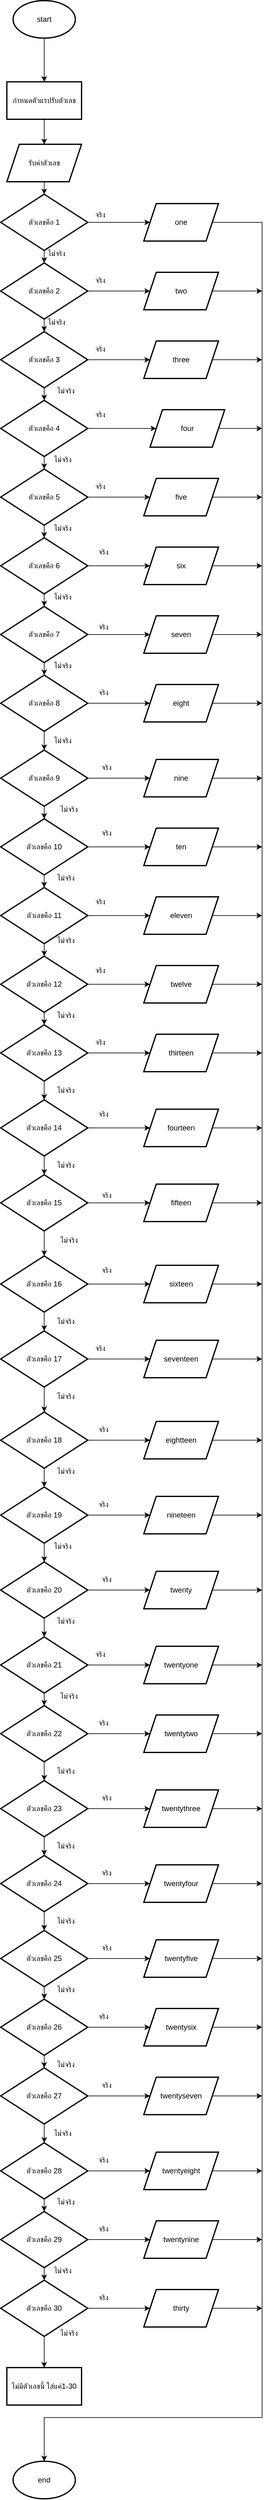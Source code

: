 <mxfile version="25.0.1">
  <diagram name="Page-1" id="6FJCEFaUPv_HJudLt_ZX">
    <mxGraphModel dx="2757" dy="1457" grid="1" gridSize="10" guides="1" tooltips="1" connect="1" arrows="1" fold="1" page="1" pageScale="1" pageWidth="850" pageHeight="1100" math="0" shadow="0">
      <root>
        <mxCell id="0" />
        <mxCell id="1" parent="0" />
        <mxCell id="wgQQpw7kJIi37h5-s8De-3" value="" style="edgeStyle=orthogonalEdgeStyle;rounded=0;orthogonalLoop=1;jettySize=auto;html=1;" edge="1" parent="1" source="wgQQpw7kJIi37h5-s8De-1" target="wgQQpw7kJIi37h5-s8De-2">
          <mxGeometry relative="1" as="geometry" />
        </mxCell>
        <mxCell id="wgQQpw7kJIi37h5-s8De-1" value="start" style="strokeWidth=2;html=1;shape=mxgraph.flowchart.start_1;whiteSpace=wrap;" vertex="1" parent="1">
          <mxGeometry x="370" y="60" width="100" height="60" as="geometry" />
        </mxCell>
        <mxCell id="wgQQpw7kJIi37h5-s8De-5" value="" style="edgeStyle=orthogonalEdgeStyle;rounded=0;orthogonalLoop=1;jettySize=auto;html=1;" edge="1" parent="1" source="wgQQpw7kJIi37h5-s8De-2" target="wgQQpw7kJIi37h5-s8De-4">
          <mxGeometry relative="1" as="geometry" />
        </mxCell>
        <mxCell id="wgQQpw7kJIi37h5-s8De-2" value="กำหนดตัวแรปรับตัวเลข" style="whiteSpace=wrap;html=1;strokeWidth=2;" vertex="1" parent="1">
          <mxGeometry x="360" y="190" width="120" height="60" as="geometry" />
        </mxCell>
        <mxCell id="wgQQpw7kJIi37h5-s8De-7" value="" style="edgeStyle=orthogonalEdgeStyle;rounded=0;orthogonalLoop=1;jettySize=auto;html=1;" edge="1" parent="1" source="wgQQpw7kJIi37h5-s8De-4" target="wgQQpw7kJIi37h5-s8De-6">
          <mxGeometry relative="1" as="geometry" />
        </mxCell>
        <mxCell id="wgQQpw7kJIi37h5-s8De-4" value="รับค่าตัวเลข" style="shape=parallelogram;perimeter=parallelogramPerimeter;whiteSpace=wrap;html=1;fixedSize=1;strokeWidth=2;" vertex="1" parent="1">
          <mxGeometry x="360" y="290" width="120" height="60" as="geometry" />
        </mxCell>
        <mxCell id="wgQQpw7kJIi37h5-s8De-9" value="" style="edgeStyle=orthogonalEdgeStyle;rounded=0;orthogonalLoop=1;jettySize=auto;html=1;" edge="1" parent="1" source="wgQQpw7kJIi37h5-s8De-6" target="wgQQpw7kJIi37h5-s8De-8">
          <mxGeometry relative="1" as="geometry" />
        </mxCell>
        <mxCell id="wgQQpw7kJIi37h5-s8De-115" value="" style="edgeStyle=orthogonalEdgeStyle;rounded=0;orthogonalLoop=1;jettySize=auto;html=1;" edge="1" parent="1" source="wgQQpw7kJIi37h5-s8De-6" target="wgQQpw7kJIi37h5-s8De-114">
          <mxGeometry relative="1" as="geometry" />
        </mxCell>
        <mxCell id="wgQQpw7kJIi37h5-s8De-6" value="ตัวเลขคือ 1" style="rhombus;whiteSpace=wrap;html=1;strokeWidth=2;" vertex="1" parent="1">
          <mxGeometry x="350" y="370" width="140" height="90" as="geometry" />
        </mxCell>
        <mxCell id="wgQQpw7kJIi37h5-s8De-11" value="" style="edgeStyle=orthogonalEdgeStyle;rounded=0;orthogonalLoop=1;jettySize=auto;html=1;" edge="1" parent="1" source="wgQQpw7kJIi37h5-s8De-8" target="wgQQpw7kJIi37h5-s8De-10">
          <mxGeometry relative="1" as="geometry" />
        </mxCell>
        <mxCell id="wgQQpw7kJIi37h5-s8De-118" value="" style="edgeStyle=orthogonalEdgeStyle;rounded=0;orthogonalLoop=1;jettySize=auto;html=1;" edge="1" parent="1" source="wgQQpw7kJIi37h5-s8De-8" target="wgQQpw7kJIi37h5-s8De-117">
          <mxGeometry relative="1" as="geometry" />
        </mxCell>
        <mxCell id="wgQQpw7kJIi37h5-s8De-8" value="ตัวเลขคือ 2" style="rhombus;whiteSpace=wrap;html=1;strokeWidth=2;" vertex="1" parent="1">
          <mxGeometry x="350" y="480" width="140" height="90" as="geometry" />
        </mxCell>
        <mxCell id="wgQQpw7kJIi37h5-s8De-13" value="" style="edgeStyle=orthogonalEdgeStyle;rounded=0;orthogonalLoop=1;jettySize=auto;html=1;" edge="1" parent="1" source="wgQQpw7kJIi37h5-s8De-10" target="wgQQpw7kJIi37h5-s8De-12">
          <mxGeometry relative="1" as="geometry" />
        </mxCell>
        <mxCell id="wgQQpw7kJIi37h5-s8De-120" value="" style="edgeStyle=orthogonalEdgeStyle;rounded=0;orthogonalLoop=1;jettySize=auto;html=1;" edge="1" parent="1" source="wgQQpw7kJIi37h5-s8De-10" target="wgQQpw7kJIi37h5-s8De-119">
          <mxGeometry relative="1" as="geometry" />
        </mxCell>
        <mxCell id="wgQQpw7kJIi37h5-s8De-10" value="ตัวเลขคือ 3" style="rhombus;whiteSpace=wrap;html=1;strokeWidth=2;" vertex="1" parent="1">
          <mxGeometry x="350" y="590" width="140" height="90" as="geometry" />
        </mxCell>
        <mxCell id="wgQQpw7kJIi37h5-s8De-15" value="" style="edgeStyle=orthogonalEdgeStyle;rounded=0;orthogonalLoop=1;jettySize=auto;html=1;" edge="1" parent="1" source="wgQQpw7kJIi37h5-s8De-12" target="wgQQpw7kJIi37h5-s8De-14">
          <mxGeometry relative="1" as="geometry" />
        </mxCell>
        <mxCell id="wgQQpw7kJIi37h5-s8De-122" value="" style="edgeStyle=orthogonalEdgeStyle;rounded=0;orthogonalLoop=1;jettySize=auto;html=1;" edge="1" parent="1" source="wgQQpw7kJIi37h5-s8De-12" target="wgQQpw7kJIi37h5-s8De-121">
          <mxGeometry relative="1" as="geometry" />
        </mxCell>
        <mxCell id="wgQQpw7kJIi37h5-s8De-12" value="ตัวเลขคือ 4" style="rhombus;whiteSpace=wrap;html=1;strokeWidth=2;" vertex="1" parent="1">
          <mxGeometry x="350" y="700" width="140" height="90" as="geometry" />
        </mxCell>
        <mxCell id="wgQQpw7kJIi37h5-s8De-17" value="" style="edgeStyle=orthogonalEdgeStyle;rounded=0;orthogonalLoop=1;jettySize=auto;html=1;" edge="1" parent="1" source="wgQQpw7kJIi37h5-s8De-14" target="wgQQpw7kJIi37h5-s8De-16">
          <mxGeometry relative="1" as="geometry" />
        </mxCell>
        <mxCell id="wgQQpw7kJIi37h5-s8De-124" value="" style="edgeStyle=orthogonalEdgeStyle;rounded=0;orthogonalLoop=1;jettySize=auto;html=1;" edge="1" parent="1" source="wgQQpw7kJIi37h5-s8De-14" target="wgQQpw7kJIi37h5-s8De-123">
          <mxGeometry relative="1" as="geometry" />
        </mxCell>
        <mxCell id="wgQQpw7kJIi37h5-s8De-14" value="ตัวเลขคือ 5" style="rhombus;whiteSpace=wrap;html=1;strokeWidth=2;" vertex="1" parent="1">
          <mxGeometry x="350" y="810" width="140" height="90" as="geometry" />
        </mxCell>
        <mxCell id="wgQQpw7kJIi37h5-s8De-19" value="" style="edgeStyle=orthogonalEdgeStyle;rounded=0;orthogonalLoop=1;jettySize=auto;html=1;" edge="1" parent="1" source="wgQQpw7kJIi37h5-s8De-16" target="wgQQpw7kJIi37h5-s8De-18">
          <mxGeometry relative="1" as="geometry" />
        </mxCell>
        <mxCell id="wgQQpw7kJIi37h5-s8De-126" value="" style="edgeStyle=orthogonalEdgeStyle;rounded=0;orthogonalLoop=1;jettySize=auto;html=1;" edge="1" parent="1" source="wgQQpw7kJIi37h5-s8De-16" target="wgQQpw7kJIi37h5-s8De-125">
          <mxGeometry relative="1" as="geometry" />
        </mxCell>
        <mxCell id="wgQQpw7kJIi37h5-s8De-16" value="ตัวเลขคือ 6" style="rhombus;whiteSpace=wrap;html=1;strokeWidth=2;" vertex="1" parent="1">
          <mxGeometry x="350" y="920" width="140" height="90" as="geometry" />
        </mxCell>
        <mxCell id="wgQQpw7kJIi37h5-s8De-21" value="" style="edgeStyle=orthogonalEdgeStyle;rounded=0;orthogonalLoop=1;jettySize=auto;html=1;" edge="1" parent="1" source="wgQQpw7kJIi37h5-s8De-18" target="wgQQpw7kJIi37h5-s8De-20">
          <mxGeometry relative="1" as="geometry" />
        </mxCell>
        <mxCell id="wgQQpw7kJIi37h5-s8De-128" value="" style="edgeStyle=orthogonalEdgeStyle;rounded=0;orthogonalLoop=1;jettySize=auto;html=1;" edge="1" parent="1" source="wgQQpw7kJIi37h5-s8De-18" target="wgQQpw7kJIi37h5-s8De-127">
          <mxGeometry relative="1" as="geometry" />
        </mxCell>
        <mxCell id="wgQQpw7kJIi37h5-s8De-18" value="ตัวเลขคือ 7" style="rhombus;whiteSpace=wrap;html=1;strokeWidth=2;" vertex="1" parent="1">
          <mxGeometry x="350" y="1030" width="140" height="90" as="geometry" />
        </mxCell>
        <mxCell id="wgQQpw7kJIi37h5-s8De-23" value="" style="edgeStyle=orthogonalEdgeStyle;rounded=0;orthogonalLoop=1;jettySize=auto;html=1;" edge="1" parent="1" source="wgQQpw7kJIi37h5-s8De-20" target="wgQQpw7kJIi37h5-s8De-22">
          <mxGeometry relative="1" as="geometry" />
        </mxCell>
        <mxCell id="wgQQpw7kJIi37h5-s8De-130" value="" style="edgeStyle=orthogonalEdgeStyle;rounded=0;orthogonalLoop=1;jettySize=auto;html=1;" edge="1" parent="1" source="wgQQpw7kJIi37h5-s8De-20" target="wgQQpw7kJIi37h5-s8De-129">
          <mxGeometry relative="1" as="geometry" />
        </mxCell>
        <mxCell id="wgQQpw7kJIi37h5-s8De-20" value="ตัวเลขคือ 8" style="rhombus;whiteSpace=wrap;html=1;strokeWidth=2;" vertex="1" parent="1">
          <mxGeometry x="350" y="1140" width="140" height="90" as="geometry" />
        </mxCell>
        <mxCell id="wgQQpw7kJIi37h5-s8De-25" value="" style="edgeStyle=orthogonalEdgeStyle;rounded=0;orthogonalLoop=1;jettySize=auto;html=1;" edge="1" parent="1" source="wgQQpw7kJIi37h5-s8De-22" target="wgQQpw7kJIi37h5-s8De-24">
          <mxGeometry relative="1" as="geometry" />
        </mxCell>
        <mxCell id="wgQQpw7kJIi37h5-s8De-132" value="" style="edgeStyle=orthogonalEdgeStyle;rounded=0;orthogonalLoop=1;jettySize=auto;html=1;" edge="1" parent="1" source="wgQQpw7kJIi37h5-s8De-22" target="wgQQpw7kJIi37h5-s8De-131">
          <mxGeometry relative="1" as="geometry" />
        </mxCell>
        <mxCell id="wgQQpw7kJIi37h5-s8De-22" value="ตัวเลขคือ 9" style="rhombus;whiteSpace=wrap;html=1;strokeWidth=2;" vertex="1" parent="1">
          <mxGeometry x="350" y="1260" width="140" height="90" as="geometry" />
        </mxCell>
        <mxCell id="wgQQpw7kJIi37h5-s8De-134" value="" style="edgeStyle=orthogonalEdgeStyle;rounded=0;orthogonalLoop=1;jettySize=auto;html=1;" edge="1" parent="1" source="wgQQpw7kJIi37h5-s8De-24" target="wgQQpw7kJIi37h5-s8De-133">
          <mxGeometry relative="1" as="geometry" />
        </mxCell>
        <mxCell id="wgQQpw7kJIi37h5-s8De-143" style="edgeStyle=orthogonalEdgeStyle;rounded=0;orthogonalLoop=1;jettySize=auto;html=1;entryX=0.5;entryY=0;entryDx=0;entryDy=0;" edge="1" parent="1" source="wgQQpw7kJIi37h5-s8De-24" target="wgQQpw7kJIi37h5-s8De-28">
          <mxGeometry relative="1" as="geometry" />
        </mxCell>
        <mxCell id="wgQQpw7kJIi37h5-s8De-24" value="ตัวเลขคือ 10" style="rhombus;whiteSpace=wrap;html=1;strokeWidth=2;" vertex="1" parent="1">
          <mxGeometry x="350" y="1370" width="140" height="90" as="geometry" />
        </mxCell>
        <mxCell id="wgQQpw7kJIi37h5-s8De-31" value="" style="edgeStyle=orthogonalEdgeStyle;rounded=0;orthogonalLoop=1;jettySize=auto;html=1;" edge="1" parent="1" source="wgQQpw7kJIi37h5-s8De-28" target="wgQQpw7kJIi37h5-s8De-30">
          <mxGeometry relative="1" as="geometry" />
        </mxCell>
        <mxCell id="wgQQpw7kJIi37h5-s8De-145" value="" style="edgeStyle=orthogonalEdgeStyle;rounded=0;orthogonalLoop=1;jettySize=auto;html=1;" edge="1" parent="1" source="wgQQpw7kJIi37h5-s8De-28" target="wgQQpw7kJIi37h5-s8De-144">
          <mxGeometry relative="1" as="geometry" />
        </mxCell>
        <mxCell id="wgQQpw7kJIi37h5-s8De-28" value="ตัวเลขคือ 11" style="rhombus;whiteSpace=wrap;html=1;strokeWidth=2;" vertex="1" parent="1">
          <mxGeometry x="350" y="1480" width="140" height="90" as="geometry" />
        </mxCell>
        <mxCell id="wgQQpw7kJIi37h5-s8De-33" value="" style="edgeStyle=orthogonalEdgeStyle;rounded=0;orthogonalLoop=1;jettySize=auto;html=1;" edge="1" parent="1" source="wgQQpw7kJIi37h5-s8De-30" target="wgQQpw7kJIi37h5-s8De-32">
          <mxGeometry relative="1" as="geometry" />
        </mxCell>
        <mxCell id="wgQQpw7kJIi37h5-s8De-147" value="" style="edgeStyle=orthogonalEdgeStyle;rounded=0;orthogonalLoop=1;jettySize=auto;html=1;" edge="1" parent="1" source="wgQQpw7kJIi37h5-s8De-30" target="wgQQpw7kJIi37h5-s8De-146">
          <mxGeometry relative="1" as="geometry" />
        </mxCell>
        <mxCell id="wgQQpw7kJIi37h5-s8De-30" value="ตัวเลขคือ 12" style="rhombus;whiteSpace=wrap;html=1;strokeWidth=2;" vertex="1" parent="1">
          <mxGeometry x="350" y="1590" width="140" height="90" as="geometry" />
        </mxCell>
        <mxCell id="wgQQpw7kJIi37h5-s8De-35" value="" style="edgeStyle=orthogonalEdgeStyle;rounded=0;orthogonalLoop=1;jettySize=auto;html=1;" edge="1" parent="1" source="wgQQpw7kJIi37h5-s8De-32" target="wgQQpw7kJIi37h5-s8De-34">
          <mxGeometry relative="1" as="geometry" />
        </mxCell>
        <mxCell id="wgQQpw7kJIi37h5-s8De-149" value="" style="edgeStyle=orthogonalEdgeStyle;rounded=0;orthogonalLoop=1;jettySize=auto;html=1;" edge="1" parent="1" source="wgQQpw7kJIi37h5-s8De-32" target="wgQQpw7kJIi37h5-s8De-148">
          <mxGeometry relative="1" as="geometry" />
        </mxCell>
        <mxCell id="wgQQpw7kJIi37h5-s8De-32" value="ตัวเลขคือ 13" style="rhombus;whiteSpace=wrap;html=1;strokeWidth=2;" vertex="1" parent="1">
          <mxGeometry x="350" y="1700" width="140" height="90" as="geometry" />
        </mxCell>
        <mxCell id="wgQQpw7kJIi37h5-s8De-37" value="" style="edgeStyle=orthogonalEdgeStyle;rounded=0;orthogonalLoop=1;jettySize=auto;html=1;" edge="1" parent="1" source="wgQQpw7kJIi37h5-s8De-34" target="wgQQpw7kJIi37h5-s8De-36">
          <mxGeometry relative="1" as="geometry" />
        </mxCell>
        <mxCell id="wgQQpw7kJIi37h5-s8De-151" value="" style="edgeStyle=orthogonalEdgeStyle;rounded=0;orthogonalLoop=1;jettySize=auto;html=1;" edge="1" parent="1" source="wgQQpw7kJIi37h5-s8De-34" target="wgQQpw7kJIi37h5-s8De-150">
          <mxGeometry relative="1" as="geometry" />
        </mxCell>
        <mxCell id="wgQQpw7kJIi37h5-s8De-34" value="ตัวเลขคือ 14" style="rhombus;whiteSpace=wrap;html=1;strokeWidth=2;" vertex="1" parent="1">
          <mxGeometry x="350" y="1820" width="140" height="90" as="geometry" />
        </mxCell>
        <mxCell id="wgQQpw7kJIi37h5-s8De-39" value="" style="edgeStyle=orthogonalEdgeStyle;rounded=0;orthogonalLoop=1;jettySize=auto;html=1;" edge="1" parent="1" source="wgQQpw7kJIi37h5-s8De-36" target="wgQQpw7kJIi37h5-s8De-38">
          <mxGeometry relative="1" as="geometry" />
        </mxCell>
        <mxCell id="wgQQpw7kJIi37h5-s8De-153" value="" style="edgeStyle=orthogonalEdgeStyle;rounded=0;orthogonalLoop=1;jettySize=auto;html=1;" edge="1" parent="1" source="wgQQpw7kJIi37h5-s8De-36" target="wgQQpw7kJIi37h5-s8De-152">
          <mxGeometry relative="1" as="geometry" />
        </mxCell>
        <mxCell id="wgQQpw7kJIi37h5-s8De-36" value="ตัวเลขคือ 15" style="rhombus;whiteSpace=wrap;html=1;strokeWidth=2;" vertex="1" parent="1">
          <mxGeometry x="350" y="1940" width="140" height="90" as="geometry" />
        </mxCell>
        <mxCell id="wgQQpw7kJIi37h5-s8De-41" value="" style="edgeStyle=orthogonalEdgeStyle;rounded=0;orthogonalLoop=1;jettySize=auto;html=1;" edge="1" parent="1" source="wgQQpw7kJIi37h5-s8De-38" target="wgQQpw7kJIi37h5-s8De-40">
          <mxGeometry relative="1" as="geometry" />
        </mxCell>
        <mxCell id="wgQQpw7kJIi37h5-s8De-155" value="" style="edgeStyle=orthogonalEdgeStyle;rounded=0;orthogonalLoop=1;jettySize=auto;html=1;" edge="1" parent="1" source="wgQQpw7kJIi37h5-s8De-38" target="wgQQpw7kJIi37h5-s8De-154">
          <mxGeometry relative="1" as="geometry" />
        </mxCell>
        <mxCell id="wgQQpw7kJIi37h5-s8De-38" value="ตัวเลขคือ 16" style="rhombus;whiteSpace=wrap;html=1;strokeWidth=2;" vertex="1" parent="1">
          <mxGeometry x="350" y="2070" width="140" height="90" as="geometry" />
        </mxCell>
        <mxCell id="wgQQpw7kJIi37h5-s8De-43" value="" style="edgeStyle=orthogonalEdgeStyle;rounded=0;orthogonalLoop=1;jettySize=auto;html=1;" edge="1" parent="1" source="wgQQpw7kJIi37h5-s8De-40" target="wgQQpw7kJIi37h5-s8De-42">
          <mxGeometry relative="1" as="geometry" />
        </mxCell>
        <mxCell id="wgQQpw7kJIi37h5-s8De-157" value="" style="edgeStyle=orthogonalEdgeStyle;rounded=0;orthogonalLoop=1;jettySize=auto;html=1;" edge="1" parent="1" source="wgQQpw7kJIi37h5-s8De-40" target="wgQQpw7kJIi37h5-s8De-156">
          <mxGeometry relative="1" as="geometry" />
        </mxCell>
        <mxCell id="wgQQpw7kJIi37h5-s8De-40" value="ตัวเลขคือ 17" style="rhombus;whiteSpace=wrap;html=1;strokeWidth=2;" vertex="1" parent="1">
          <mxGeometry x="350" y="2190" width="140" height="90" as="geometry" />
        </mxCell>
        <mxCell id="wgQQpw7kJIi37h5-s8De-45" value="" style="edgeStyle=orthogonalEdgeStyle;rounded=0;orthogonalLoop=1;jettySize=auto;html=1;" edge="1" parent="1" source="wgQQpw7kJIi37h5-s8De-42" target="wgQQpw7kJIi37h5-s8De-44">
          <mxGeometry relative="1" as="geometry" />
        </mxCell>
        <mxCell id="wgQQpw7kJIi37h5-s8De-159" value="" style="edgeStyle=orthogonalEdgeStyle;rounded=0;orthogonalLoop=1;jettySize=auto;html=1;" edge="1" parent="1" source="wgQQpw7kJIi37h5-s8De-42" target="wgQQpw7kJIi37h5-s8De-158">
          <mxGeometry relative="1" as="geometry" />
        </mxCell>
        <mxCell id="wgQQpw7kJIi37h5-s8De-42" value="ตัวเลขคือ 18" style="rhombus;whiteSpace=wrap;html=1;strokeWidth=2;" vertex="1" parent="1">
          <mxGeometry x="350" y="2320" width="140" height="90" as="geometry" />
        </mxCell>
        <mxCell id="wgQQpw7kJIi37h5-s8De-47" value="" style="edgeStyle=orthogonalEdgeStyle;rounded=0;orthogonalLoop=1;jettySize=auto;html=1;" edge="1" parent="1" source="wgQQpw7kJIi37h5-s8De-44" target="wgQQpw7kJIi37h5-s8De-46">
          <mxGeometry relative="1" as="geometry" />
        </mxCell>
        <mxCell id="wgQQpw7kJIi37h5-s8De-161" value="" style="edgeStyle=orthogonalEdgeStyle;rounded=0;orthogonalLoop=1;jettySize=auto;html=1;" edge="1" parent="1" source="wgQQpw7kJIi37h5-s8De-44" target="wgQQpw7kJIi37h5-s8De-160">
          <mxGeometry relative="1" as="geometry" />
        </mxCell>
        <mxCell id="wgQQpw7kJIi37h5-s8De-44" value="ตัวเลขคือ 19" style="rhombus;whiteSpace=wrap;html=1;strokeWidth=2;" vertex="1" parent="1">
          <mxGeometry x="350" y="2440" width="140" height="90" as="geometry" />
        </mxCell>
        <mxCell id="wgQQpw7kJIi37h5-s8De-49" value="" style="edgeStyle=orthogonalEdgeStyle;rounded=0;orthogonalLoop=1;jettySize=auto;html=1;" edge="1" parent="1" source="wgQQpw7kJIi37h5-s8De-46" target="wgQQpw7kJIi37h5-s8De-48">
          <mxGeometry relative="1" as="geometry" />
        </mxCell>
        <mxCell id="wgQQpw7kJIi37h5-s8De-163" value="" style="edgeStyle=orthogonalEdgeStyle;rounded=0;orthogonalLoop=1;jettySize=auto;html=1;" edge="1" parent="1" source="wgQQpw7kJIi37h5-s8De-46" target="wgQQpw7kJIi37h5-s8De-162">
          <mxGeometry relative="1" as="geometry" />
        </mxCell>
        <mxCell id="wgQQpw7kJIi37h5-s8De-46" value="ตัวเลขคือ 20" style="rhombus;whiteSpace=wrap;html=1;strokeWidth=2;" vertex="1" parent="1">
          <mxGeometry x="350" y="2560" width="140" height="90" as="geometry" />
        </mxCell>
        <mxCell id="wgQQpw7kJIi37h5-s8De-51" value="" style="edgeStyle=orthogonalEdgeStyle;rounded=0;orthogonalLoop=1;jettySize=auto;html=1;" edge="1" parent="1" source="wgQQpw7kJIi37h5-s8De-48" target="wgQQpw7kJIi37h5-s8De-50">
          <mxGeometry relative="1" as="geometry" />
        </mxCell>
        <mxCell id="wgQQpw7kJIi37h5-s8De-165" value="" style="edgeStyle=orthogonalEdgeStyle;rounded=0;orthogonalLoop=1;jettySize=auto;html=1;" edge="1" parent="1" source="wgQQpw7kJIi37h5-s8De-48" target="wgQQpw7kJIi37h5-s8De-164">
          <mxGeometry relative="1" as="geometry" />
        </mxCell>
        <mxCell id="wgQQpw7kJIi37h5-s8De-48" value="ตัวเลขคือ 21" style="rhombus;whiteSpace=wrap;html=1;strokeWidth=2;" vertex="1" parent="1">
          <mxGeometry x="350" y="2680" width="140" height="90" as="geometry" />
        </mxCell>
        <mxCell id="wgQQpw7kJIi37h5-s8De-53" value="" style="edgeStyle=orthogonalEdgeStyle;rounded=0;orthogonalLoop=1;jettySize=auto;html=1;" edge="1" parent="1" source="wgQQpw7kJIi37h5-s8De-50" target="wgQQpw7kJIi37h5-s8De-52">
          <mxGeometry relative="1" as="geometry" />
        </mxCell>
        <mxCell id="wgQQpw7kJIi37h5-s8De-167" value="" style="edgeStyle=orthogonalEdgeStyle;rounded=0;orthogonalLoop=1;jettySize=auto;html=1;" edge="1" parent="1" source="wgQQpw7kJIi37h5-s8De-50" target="wgQQpw7kJIi37h5-s8De-166">
          <mxGeometry relative="1" as="geometry" />
        </mxCell>
        <mxCell id="wgQQpw7kJIi37h5-s8De-50" value="ตัวเลขคือ 22" style="rhombus;whiteSpace=wrap;html=1;strokeWidth=2;" vertex="1" parent="1">
          <mxGeometry x="350" y="2790" width="140" height="90" as="geometry" />
        </mxCell>
        <mxCell id="wgQQpw7kJIi37h5-s8De-55" value="" style="edgeStyle=orthogonalEdgeStyle;rounded=0;orthogonalLoop=1;jettySize=auto;html=1;" edge="1" parent="1" source="wgQQpw7kJIi37h5-s8De-52" target="wgQQpw7kJIi37h5-s8De-54">
          <mxGeometry relative="1" as="geometry" />
        </mxCell>
        <mxCell id="wgQQpw7kJIi37h5-s8De-169" value="" style="edgeStyle=orthogonalEdgeStyle;rounded=0;orthogonalLoop=1;jettySize=auto;html=1;" edge="1" parent="1" source="wgQQpw7kJIi37h5-s8De-52" target="wgQQpw7kJIi37h5-s8De-168">
          <mxGeometry relative="1" as="geometry" />
        </mxCell>
        <mxCell id="wgQQpw7kJIi37h5-s8De-52" value="ตัวเลขคือ 23" style="rhombus;whiteSpace=wrap;html=1;strokeWidth=2;" vertex="1" parent="1">
          <mxGeometry x="350" y="2910" width="140" height="90" as="geometry" />
        </mxCell>
        <mxCell id="wgQQpw7kJIi37h5-s8De-57" value="" style="edgeStyle=orthogonalEdgeStyle;rounded=0;orthogonalLoop=1;jettySize=auto;html=1;" edge="1" parent="1" source="wgQQpw7kJIi37h5-s8De-54" target="wgQQpw7kJIi37h5-s8De-56">
          <mxGeometry relative="1" as="geometry" />
        </mxCell>
        <mxCell id="wgQQpw7kJIi37h5-s8De-171" value="" style="edgeStyle=orthogonalEdgeStyle;rounded=0;orthogonalLoop=1;jettySize=auto;html=1;" edge="1" parent="1" source="wgQQpw7kJIi37h5-s8De-54" target="wgQQpw7kJIi37h5-s8De-170">
          <mxGeometry relative="1" as="geometry" />
        </mxCell>
        <mxCell id="wgQQpw7kJIi37h5-s8De-54" value="ตัวเลขคือ 24" style="rhombus;whiteSpace=wrap;html=1;strokeWidth=2;" vertex="1" parent="1">
          <mxGeometry x="350" y="3030" width="140" height="90" as="geometry" />
        </mxCell>
        <mxCell id="wgQQpw7kJIi37h5-s8De-59" value="" style="edgeStyle=orthogonalEdgeStyle;rounded=0;orthogonalLoop=1;jettySize=auto;html=1;" edge="1" parent="1" source="wgQQpw7kJIi37h5-s8De-56" target="wgQQpw7kJIi37h5-s8De-58">
          <mxGeometry relative="1" as="geometry" />
        </mxCell>
        <mxCell id="wgQQpw7kJIi37h5-s8De-173" value="" style="edgeStyle=orthogonalEdgeStyle;rounded=0;orthogonalLoop=1;jettySize=auto;html=1;" edge="1" parent="1" source="wgQQpw7kJIi37h5-s8De-56" target="wgQQpw7kJIi37h5-s8De-172">
          <mxGeometry relative="1" as="geometry" />
        </mxCell>
        <mxCell id="wgQQpw7kJIi37h5-s8De-56" value="ตัวเลขคือ 25" style="rhombus;whiteSpace=wrap;html=1;strokeWidth=2;" vertex="1" parent="1">
          <mxGeometry x="350" y="3150" width="140" height="90" as="geometry" />
        </mxCell>
        <mxCell id="wgQQpw7kJIi37h5-s8De-61" value="" style="edgeStyle=orthogonalEdgeStyle;rounded=0;orthogonalLoop=1;jettySize=auto;html=1;" edge="1" parent="1" source="wgQQpw7kJIi37h5-s8De-58" target="wgQQpw7kJIi37h5-s8De-60">
          <mxGeometry relative="1" as="geometry" />
        </mxCell>
        <mxCell id="wgQQpw7kJIi37h5-s8De-175" value="" style="edgeStyle=orthogonalEdgeStyle;rounded=0;orthogonalLoop=1;jettySize=auto;html=1;" edge="1" parent="1" source="wgQQpw7kJIi37h5-s8De-58" target="wgQQpw7kJIi37h5-s8De-174">
          <mxGeometry relative="1" as="geometry" />
        </mxCell>
        <mxCell id="wgQQpw7kJIi37h5-s8De-58" value="ตัวเลขคือ 26" style="rhombus;whiteSpace=wrap;html=1;strokeWidth=2;" vertex="1" parent="1">
          <mxGeometry x="350" y="3260" width="140" height="90" as="geometry" />
        </mxCell>
        <mxCell id="wgQQpw7kJIi37h5-s8De-63" value="" style="edgeStyle=orthogonalEdgeStyle;rounded=0;orthogonalLoop=1;jettySize=auto;html=1;" edge="1" parent="1" source="wgQQpw7kJIi37h5-s8De-60" target="wgQQpw7kJIi37h5-s8De-62">
          <mxGeometry relative="1" as="geometry" />
        </mxCell>
        <mxCell id="wgQQpw7kJIi37h5-s8De-177" value="" style="edgeStyle=orthogonalEdgeStyle;rounded=0;orthogonalLoop=1;jettySize=auto;html=1;" edge="1" parent="1" source="wgQQpw7kJIi37h5-s8De-60" target="wgQQpw7kJIi37h5-s8De-176">
          <mxGeometry relative="1" as="geometry" />
        </mxCell>
        <mxCell id="wgQQpw7kJIi37h5-s8De-60" value="ตัวเลขคือ 27" style="rhombus;whiteSpace=wrap;html=1;strokeWidth=2;" vertex="1" parent="1">
          <mxGeometry x="350" y="3370" width="140" height="90" as="geometry" />
        </mxCell>
        <mxCell id="wgQQpw7kJIi37h5-s8De-65" value="" style="edgeStyle=orthogonalEdgeStyle;rounded=0;orthogonalLoop=1;jettySize=auto;html=1;" edge="1" parent="1" source="wgQQpw7kJIi37h5-s8De-62" target="wgQQpw7kJIi37h5-s8De-64">
          <mxGeometry relative="1" as="geometry" />
        </mxCell>
        <mxCell id="wgQQpw7kJIi37h5-s8De-179" value="" style="edgeStyle=orthogonalEdgeStyle;rounded=0;orthogonalLoop=1;jettySize=auto;html=1;" edge="1" parent="1" source="wgQQpw7kJIi37h5-s8De-62" target="wgQQpw7kJIi37h5-s8De-178">
          <mxGeometry relative="1" as="geometry" />
        </mxCell>
        <mxCell id="wgQQpw7kJIi37h5-s8De-62" value="ตัวเลขคือ 28" style="rhombus;whiteSpace=wrap;html=1;strokeWidth=2;" vertex="1" parent="1">
          <mxGeometry x="350" y="3490" width="140" height="90" as="geometry" />
        </mxCell>
        <mxCell id="wgQQpw7kJIi37h5-s8De-67" value="" style="edgeStyle=orthogonalEdgeStyle;rounded=0;orthogonalLoop=1;jettySize=auto;html=1;" edge="1" parent="1" source="wgQQpw7kJIi37h5-s8De-64" target="wgQQpw7kJIi37h5-s8De-66">
          <mxGeometry relative="1" as="geometry" />
        </mxCell>
        <mxCell id="wgQQpw7kJIi37h5-s8De-181" value="" style="edgeStyle=orthogonalEdgeStyle;rounded=0;orthogonalLoop=1;jettySize=auto;html=1;" edge="1" parent="1" source="wgQQpw7kJIi37h5-s8De-64" target="wgQQpw7kJIi37h5-s8De-180">
          <mxGeometry relative="1" as="geometry" />
        </mxCell>
        <mxCell id="wgQQpw7kJIi37h5-s8De-64" value="ตัวเลขคือ 29" style="rhombus;whiteSpace=wrap;html=1;strokeWidth=2;" vertex="1" parent="1">
          <mxGeometry x="350" y="3600" width="140" height="90" as="geometry" />
        </mxCell>
        <mxCell id="wgQQpw7kJIi37h5-s8De-104" value="" style="edgeStyle=orthogonalEdgeStyle;rounded=0;orthogonalLoop=1;jettySize=auto;html=1;" edge="1" parent="1" source="wgQQpw7kJIi37h5-s8De-66" target="wgQQpw7kJIi37h5-s8De-103">
          <mxGeometry relative="1" as="geometry" />
        </mxCell>
        <mxCell id="wgQQpw7kJIi37h5-s8De-183" value="" style="edgeStyle=orthogonalEdgeStyle;rounded=0;orthogonalLoop=1;jettySize=auto;html=1;" edge="1" parent="1" source="wgQQpw7kJIi37h5-s8De-66" target="wgQQpw7kJIi37h5-s8De-182">
          <mxGeometry relative="1" as="geometry" />
        </mxCell>
        <mxCell id="wgQQpw7kJIi37h5-s8De-66" value="ตัวเลขคือ 30" style="rhombus;whiteSpace=wrap;html=1;strokeWidth=2;" vertex="1" parent="1">
          <mxGeometry x="350" y="3710" width="140" height="90" as="geometry" />
        </mxCell>
        <mxCell id="wgQQpw7kJIi37h5-s8De-70" value="ไม่จริง" style="text;html=1;align=center;verticalAlign=middle;whiteSpace=wrap;rounded=0;" vertex="1" parent="1">
          <mxGeometry x="410" y="450" width="60" height="30" as="geometry" />
        </mxCell>
        <mxCell id="wgQQpw7kJIi37h5-s8De-71" value="ไม่จริง" style="text;html=1;align=center;verticalAlign=middle;whiteSpace=wrap;rounded=0;" vertex="1" parent="1">
          <mxGeometry x="410" y="560" width="60" height="30" as="geometry" />
        </mxCell>
        <mxCell id="wgQQpw7kJIi37h5-s8De-72" value="ไม่จริง" style="text;html=1;align=center;verticalAlign=middle;whiteSpace=wrap;rounded=0;" vertex="1" parent="1">
          <mxGeometry x="425" y="670" width="60" height="30" as="geometry" />
        </mxCell>
        <mxCell id="wgQQpw7kJIi37h5-s8De-73" value="ไม่จริง" style="text;html=1;align=center;verticalAlign=middle;whiteSpace=wrap;rounded=0;" vertex="1" parent="1">
          <mxGeometry x="420" y="780" width="60" height="30" as="geometry" />
        </mxCell>
        <mxCell id="wgQQpw7kJIi37h5-s8De-74" value="ไม่จริง" style="text;html=1;align=center;verticalAlign=middle;whiteSpace=wrap;rounded=0;" vertex="1" parent="1">
          <mxGeometry x="420" y="890" width="60" height="30" as="geometry" />
        </mxCell>
        <mxCell id="wgQQpw7kJIi37h5-s8De-75" value="ไม่จริง" style="text;html=1;align=center;verticalAlign=middle;whiteSpace=wrap;rounded=0;" vertex="1" parent="1">
          <mxGeometry x="420" y="1000" width="60" height="30" as="geometry" />
        </mxCell>
        <mxCell id="wgQQpw7kJIi37h5-s8De-76" value="ไม่จริง" style="text;html=1;align=center;verticalAlign=middle;whiteSpace=wrap;rounded=0;" vertex="1" parent="1">
          <mxGeometry x="420" y="1110" width="60" height="30" as="geometry" />
        </mxCell>
        <mxCell id="wgQQpw7kJIi37h5-s8De-77" value="ไม่จริง" style="text;html=1;align=center;verticalAlign=middle;whiteSpace=wrap;rounded=0;" vertex="1" parent="1">
          <mxGeometry x="420" y="1230" width="60" height="30" as="geometry" />
        </mxCell>
        <mxCell id="wgQQpw7kJIi37h5-s8De-78" value="ไม่จริง" style="text;html=1;align=center;verticalAlign=middle;whiteSpace=wrap;rounded=0;" vertex="1" parent="1">
          <mxGeometry x="430" y="1340" width="60" height="30" as="geometry" />
        </mxCell>
        <mxCell id="wgQQpw7kJIi37h5-s8De-79" value="ไม่จริง" style="text;html=1;align=center;verticalAlign=middle;whiteSpace=wrap;rounded=0;" vertex="1" parent="1">
          <mxGeometry x="425" y="1450" width="60" height="30" as="geometry" />
        </mxCell>
        <mxCell id="wgQQpw7kJIi37h5-s8De-81" value="ไม่จริง" style="text;html=1;align=center;verticalAlign=middle;whiteSpace=wrap;rounded=0;" vertex="1" parent="1">
          <mxGeometry x="425" y="1550" width="60" height="30" as="geometry" />
        </mxCell>
        <mxCell id="wgQQpw7kJIi37h5-s8De-82" value="ไม่จริง" style="text;html=1;align=center;verticalAlign=middle;whiteSpace=wrap;rounded=0;" vertex="1" parent="1">
          <mxGeometry x="425" y="1670" width="60" height="30" as="geometry" />
        </mxCell>
        <mxCell id="wgQQpw7kJIi37h5-s8De-83" value="ไม่จริง" style="text;html=1;align=center;verticalAlign=middle;whiteSpace=wrap;rounded=0;" vertex="1" parent="1">
          <mxGeometry x="425" y="1790" width="60" height="30" as="geometry" />
        </mxCell>
        <mxCell id="wgQQpw7kJIi37h5-s8De-84" value="ไม่จริง" style="text;html=1;align=center;verticalAlign=middle;whiteSpace=wrap;rounded=0;" vertex="1" parent="1">
          <mxGeometry x="425" y="1910" width="60" height="30" as="geometry" />
        </mxCell>
        <mxCell id="wgQQpw7kJIi37h5-s8De-85" value="ไม่จริง" style="text;html=1;align=center;verticalAlign=middle;whiteSpace=wrap;rounded=0;" vertex="1" parent="1">
          <mxGeometry x="430" y="2030" width="60" height="30" as="geometry" />
        </mxCell>
        <mxCell id="wgQQpw7kJIi37h5-s8De-86" value="ไม่จริง" style="text;html=1;align=center;verticalAlign=middle;whiteSpace=wrap;rounded=0;" vertex="1" parent="1">
          <mxGeometry x="425" y="2160" width="60" height="30" as="geometry" />
        </mxCell>
        <mxCell id="wgQQpw7kJIi37h5-s8De-87" value="ไม่จริง" style="text;html=1;align=center;verticalAlign=middle;whiteSpace=wrap;rounded=0;" vertex="1" parent="1">
          <mxGeometry x="425" y="2280" width="60" height="30" as="geometry" />
        </mxCell>
        <mxCell id="wgQQpw7kJIi37h5-s8De-88" value="ไม่จริง" style="text;html=1;align=center;verticalAlign=middle;whiteSpace=wrap;rounded=0;" vertex="1" parent="1">
          <mxGeometry x="425" y="2400" width="60" height="30" as="geometry" />
        </mxCell>
        <mxCell id="wgQQpw7kJIi37h5-s8De-90" value="ไม่จริง" style="text;html=1;align=center;verticalAlign=middle;whiteSpace=wrap;rounded=0;" vertex="1" parent="1">
          <mxGeometry x="420" y="2520" width="60" height="30" as="geometry" />
        </mxCell>
        <mxCell id="wgQQpw7kJIi37h5-s8De-91" value="ไม่จริง" style="text;html=1;align=center;verticalAlign=middle;whiteSpace=wrap;rounded=0;" vertex="1" parent="1">
          <mxGeometry x="425" y="2640" width="60" height="30" as="geometry" />
        </mxCell>
        <mxCell id="wgQQpw7kJIi37h5-s8De-92" value="ไม่จริง" style="text;html=1;align=center;verticalAlign=middle;whiteSpace=wrap;rounded=0;" vertex="1" parent="1">
          <mxGeometry x="430" y="2760" width="60" height="30" as="geometry" />
        </mxCell>
        <mxCell id="wgQQpw7kJIi37h5-s8De-93" value="ไม่จริง" style="text;html=1;align=center;verticalAlign=middle;whiteSpace=wrap;rounded=0;" vertex="1" parent="1">
          <mxGeometry x="425" y="2880" width="60" height="30" as="geometry" />
        </mxCell>
        <mxCell id="wgQQpw7kJIi37h5-s8De-94" value="ไม่จริง" style="text;html=1;align=center;verticalAlign=middle;whiteSpace=wrap;rounded=0;" vertex="1" parent="1">
          <mxGeometry x="425" y="3000" width="60" height="30" as="geometry" />
        </mxCell>
        <mxCell id="wgQQpw7kJIi37h5-s8De-95" value="ไม่จริง" style="text;html=1;align=center;verticalAlign=middle;whiteSpace=wrap;rounded=0;" vertex="1" parent="1">
          <mxGeometry x="425" y="3120" width="60" height="30" as="geometry" />
        </mxCell>
        <mxCell id="wgQQpw7kJIi37h5-s8De-96" value="ไม่จริง" style="text;html=1;align=center;verticalAlign=middle;whiteSpace=wrap;rounded=0;" vertex="1" parent="1">
          <mxGeometry x="425" y="3230" width="60" height="30" as="geometry" />
        </mxCell>
        <mxCell id="wgQQpw7kJIi37h5-s8De-97" value="ไม่จริง" style="text;html=1;align=center;verticalAlign=middle;whiteSpace=wrap;rounded=0;" vertex="1" parent="1">
          <mxGeometry x="425" y="3350" width="60" height="30" as="geometry" />
        </mxCell>
        <mxCell id="wgQQpw7kJIi37h5-s8De-98" value="ไม่จริง" style="text;html=1;align=center;verticalAlign=middle;whiteSpace=wrap;rounded=0;" vertex="1" parent="1">
          <mxGeometry x="420" y="3460" width="60" height="30" as="geometry" />
        </mxCell>
        <mxCell id="wgQQpw7kJIi37h5-s8De-99" value="ไม่จริง" style="text;html=1;align=center;verticalAlign=middle;whiteSpace=wrap;rounded=0;" vertex="1" parent="1">
          <mxGeometry x="425" y="3570" width="60" height="30" as="geometry" />
        </mxCell>
        <mxCell id="wgQQpw7kJIi37h5-s8De-100" value="ไม่จริง" style="text;html=1;align=center;verticalAlign=middle;whiteSpace=wrap;rounded=0;" vertex="1" parent="1">
          <mxGeometry x="420" y="3680" width="60" height="30" as="geometry" />
        </mxCell>
        <mxCell id="wgQQpw7kJIi37h5-s8De-101" value="ไม่จริง" style="text;html=1;align=center;verticalAlign=middle;whiteSpace=wrap;rounded=0;" vertex="1" parent="1">
          <mxGeometry x="430" y="3780" width="60" height="30" as="geometry" />
        </mxCell>
        <mxCell id="wgQQpw7kJIi37h5-s8De-103" value="ไม่มีตัวเลขนี้ ใส่แค่1-30" style="whiteSpace=wrap;html=1;strokeWidth=2;" vertex="1" parent="1">
          <mxGeometry x="360" y="3850" width="120" height="60" as="geometry" />
        </mxCell>
        <mxCell id="wgQQpw7kJIi37h5-s8De-184" style="edgeStyle=orthogonalEdgeStyle;rounded=0;orthogonalLoop=1;jettySize=auto;html=1;" edge="1" parent="1" source="wgQQpw7kJIi37h5-s8De-114">
          <mxGeometry relative="1" as="geometry">
            <mxPoint x="420" y="4000" as="targetPoint" />
            <Array as="points">
              <mxPoint x="770" y="415" />
              <mxPoint x="770" y="3930" />
              <mxPoint x="420" y="3930" />
            </Array>
          </mxGeometry>
        </mxCell>
        <mxCell id="wgQQpw7kJIi37h5-s8De-114" value="one" style="shape=parallelogram;perimeter=parallelogramPerimeter;whiteSpace=wrap;html=1;fixedSize=1;strokeWidth=2;" vertex="1" parent="1">
          <mxGeometry x="580" y="385" width="120" height="60" as="geometry" />
        </mxCell>
        <mxCell id="wgQQpw7kJIi37h5-s8De-116" value="จริง" style="text;html=1;align=center;verticalAlign=middle;whiteSpace=wrap;rounded=0;" vertex="1" parent="1">
          <mxGeometry x="480" y="390" width="60" height="25" as="geometry" />
        </mxCell>
        <mxCell id="wgQQpw7kJIi37h5-s8De-187" style="edgeStyle=orthogonalEdgeStyle;rounded=0;orthogonalLoop=1;jettySize=auto;html=1;" edge="1" parent="1" source="wgQQpw7kJIi37h5-s8De-117">
          <mxGeometry relative="1" as="geometry">
            <mxPoint x="770" y="525" as="targetPoint" />
          </mxGeometry>
        </mxCell>
        <mxCell id="wgQQpw7kJIi37h5-s8De-117" value="two" style="shape=parallelogram;perimeter=parallelogramPerimeter;whiteSpace=wrap;html=1;fixedSize=1;strokeWidth=2;" vertex="1" parent="1">
          <mxGeometry x="580" y="495" width="120" height="60" as="geometry" />
        </mxCell>
        <mxCell id="wgQQpw7kJIi37h5-s8De-189" style="edgeStyle=orthogonalEdgeStyle;rounded=0;orthogonalLoop=1;jettySize=auto;html=1;" edge="1" parent="1" source="wgQQpw7kJIi37h5-s8De-119">
          <mxGeometry relative="1" as="geometry">
            <mxPoint x="770" y="635" as="targetPoint" />
          </mxGeometry>
        </mxCell>
        <mxCell id="wgQQpw7kJIi37h5-s8De-119" value="three" style="shape=parallelogram;perimeter=parallelogramPerimeter;whiteSpace=wrap;html=1;fixedSize=1;strokeWidth=2;" vertex="1" parent="1">
          <mxGeometry x="580" y="605" width="120" height="60" as="geometry" />
        </mxCell>
        <mxCell id="wgQQpw7kJIi37h5-s8De-191" style="edgeStyle=orthogonalEdgeStyle;rounded=0;orthogonalLoop=1;jettySize=auto;html=1;" edge="1" parent="1" source="wgQQpw7kJIi37h5-s8De-121">
          <mxGeometry relative="1" as="geometry">
            <mxPoint x="770" y="745" as="targetPoint" />
          </mxGeometry>
        </mxCell>
        <mxCell id="wgQQpw7kJIi37h5-s8De-121" value="four" style="shape=parallelogram;perimeter=parallelogramPerimeter;whiteSpace=wrap;html=1;fixedSize=1;strokeWidth=2;" vertex="1" parent="1">
          <mxGeometry x="590" y="715" width="120" height="60" as="geometry" />
        </mxCell>
        <mxCell id="wgQQpw7kJIi37h5-s8De-193" style="edgeStyle=orthogonalEdgeStyle;rounded=0;orthogonalLoop=1;jettySize=auto;html=1;" edge="1" parent="1" source="wgQQpw7kJIi37h5-s8De-123">
          <mxGeometry relative="1" as="geometry">
            <mxPoint x="770" y="855" as="targetPoint" />
          </mxGeometry>
        </mxCell>
        <mxCell id="wgQQpw7kJIi37h5-s8De-123" value="five" style="shape=parallelogram;perimeter=parallelogramPerimeter;whiteSpace=wrap;html=1;fixedSize=1;strokeWidth=2;" vertex="1" parent="1">
          <mxGeometry x="580" y="825" width="120" height="60" as="geometry" />
        </mxCell>
        <mxCell id="wgQQpw7kJIi37h5-s8De-195" style="edgeStyle=orthogonalEdgeStyle;rounded=0;orthogonalLoop=1;jettySize=auto;html=1;" edge="1" parent="1" source="wgQQpw7kJIi37h5-s8De-125">
          <mxGeometry relative="1" as="geometry">
            <mxPoint x="770" y="965" as="targetPoint" />
          </mxGeometry>
        </mxCell>
        <mxCell id="wgQQpw7kJIi37h5-s8De-125" value="six" style="shape=parallelogram;perimeter=parallelogramPerimeter;whiteSpace=wrap;html=1;fixedSize=1;strokeWidth=2;" vertex="1" parent="1">
          <mxGeometry x="580" y="935" width="120" height="60" as="geometry" />
        </mxCell>
        <mxCell id="wgQQpw7kJIi37h5-s8De-197" style="edgeStyle=orthogonalEdgeStyle;rounded=0;orthogonalLoop=1;jettySize=auto;html=1;" edge="1" parent="1" source="wgQQpw7kJIi37h5-s8De-127">
          <mxGeometry relative="1" as="geometry">
            <mxPoint x="770" y="1075.0" as="targetPoint" />
          </mxGeometry>
        </mxCell>
        <mxCell id="wgQQpw7kJIi37h5-s8De-127" value="seven" style="shape=parallelogram;perimeter=parallelogramPerimeter;whiteSpace=wrap;html=1;fixedSize=1;strokeWidth=2;" vertex="1" parent="1">
          <mxGeometry x="580" y="1045" width="120" height="60" as="geometry" />
        </mxCell>
        <mxCell id="wgQQpw7kJIi37h5-s8De-199" style="edgeStyle=orthogonalEdgeStyle;rounded=0;orthogonalLoop=1;jettySize=auto;html=1;" edge="1" parent="1" source="wgQQpw7kJIi37h5-s8De-129">
          <mxGeometry relative="1" as="geometry">
            <mxPoint x="770" y="1185.0" as="targetPoint" />
          </mxGeometry>
        </mxCell>
        <mxCell id="wgQQpw7kJIi37h5-s8De-129" value="eight" style="shape=parallelogram;perimeter=parallelogramPerimeter;whiteSpace=wrap;html=1;fixedSize=1;strokeWidth=2;" vertex="1" parent="1">
          <mxGeometry x="580" y="1155" width="120" height="60" as="geometry" />
        </mxCell>
        <mxCell id="wgQQpw7kJIi37h5-s8De-201" style="edgeStyle=orthogonalEdgeStyle;rounded=0;orthogonalLoop=1;jettySize=auto;html=1;" edge="1" parent="1" source="wgQQpw7kJIi37h5-s8De-131">
          <mxGeometry relative="1" as="geometry">
            <mxPoint x="770" y="1305.0" as="targetPoint" />
          </mxGeometry>
        </mxCell>
        <mxCell id="wgQQpw7kJIi37h5-s8De-131" value="nine" style="shape=parallelogram;perimeter=parallelogramPerimeter;whiteSpace=wrap;html=1;fixedSize=1;strokeWidth=2;" vertex="1" parent="1">
          <mxGeometry x="580" y="1275" width="120" height="60" as="geometry" />
        </mxCell>
        <mxCell id="wgQQpw7kJIi37h5-s8De-203" style="edgeStyle=orthogonalEdgeStyle;rounded=0;orthogonalLoop=1;jettySize=auto;html=1;" edge="1" parent="1" source="wgQQpw7kJIi37h5-s8De-133">
          <mxGeometry relative="1" as="geometry">
            <mxPoint x="770" y="1415.0" as="targetPoint" />
          </mxGeometry>
        </mxCell>
        <mxCell id="wgQQpw7kJIi37h5-s8De-133" value="ten" style="shape=parallelogram;perimeter=parallelogramPerimeter;whiteSpace=wrap;html=1;fixedSize=1;strokeWidth=2;" vertex="1" parent="1">
          <mxGeometry x="580" y="1385" width="120" height="60" as="geometry" />
        </mxCell>
        <mxCell id="wgQQpw7kJIi37h5-s8De-207" style="edgeStyle=orthogonalEdgeStyle;rounded=0;orthogonalLoop=1;jettySize=auto;html=1;" edge="1" parent="1" source="wgQQpw7kJIi37h5-s8De-144">
          <mxGeometry relative="1" as="geometry">
            <mxPoint x="770" y="1525.0" as="targetPoint" />
          </mxGeometry>
        </mxCell>
        <mxCell id="wgQQpw7kJIi37h5-s8De-144" value="eleven" style="shape=parallelogram;perimeter=parallelogramPerimeter;whiteSpace=wrap;html=1;fixedSize=1;strokeWidth=2;" vertex="1" parent="1">
          <mxGeometry x="580" y="1495" width="120" height="60" as="geometry" />
        </mxCell>
        <mxCell id="wgQQpw7kJIi37h5-s8De-208" style="edgeStyle=orthogonalEdgeStyle;rounded=0;orthogonalLoop=1;jettySize=auto;html=1;" edge="1" parent="1" source="wgQQpw7kJIi37h5-s8De-146">
          <mxGeometry relative="1" as="geometry">
            <mxPoint x="770" y="1635.0" as="targetPoint" />
          </mxGeometry>
        </mxCell>
        <mxCell id="wgQQpw7kJIi37h5-s8De-146" value="twelve" style="shape=parallelogram;perimeter=parallelogramPerimeter;whiteSpace=wrap;html=1;fixedSize=1;strokeWidth=2;" vertex="1" parent="1">
          <mxGeometry x="580" y="1605" width="120" height="60" as="geometry" />
        </mxCell>
        <mxCell id="wgQQpw7kJIi37h5-s8De-211" style="edgeStyle=orthogonalEdgeStyle;rounded=0;orthogonalLoop=1;jettySize=auto;html=1;" edge="1" parent="1" source="wgQQpw7kJIi37h5-s8De-148">
          <mxGeometry relative="1" as="geometry">
            <mxPoint x="770" y="1745" as="targetPoint" />
          </mxGeometry>
        </mxCell>
        <mxCell id="wgQQpw7kJIi37h5-s8De-148" value="thirteen" style="shape=parallelogram;perimeter=parallelogramPerimeter;whiteSpace=wrap;html=1;fixedSize=1;strokeWidth=2;" vertex="1" parent="1">
          <mxGeometry x="580" y="1715" width="120" height="60" as="geometry" />
        </mxCell>
        <mxCell id="wgQQpw7kJIi37h5-s8De-212" style="edgeStyle=orthogonalEdgeStyle;rounded=0;orthogonalLoop=1;jettySize=auto;html=1;" edge="1" parent="1" source="wgQQpw7kJIi37h5-s8De-150">
          <mxGeometry relative="1" as="geometry">
            <mxPoint x="770" y="1865" as="targetPoint" />
          </mxGeometry>
        </mxCell>
        <mxCell id="wgQQpw7kJIi37h5-s8De-150" value="fourteen" style="shape=parallelogram;perimeter=parallelogramPerimeter;whiteSpace=wrap;html=1;fixedSize=1;strokeWidth=2;" vertex="1" parent="1">
          <mxGeometry x="580" y="1835" width="120" height="60" as="geometry" />
        </mxCell>
        <mxCell id="wgQQpw7kJIi37h5-s8De-215" style="edgeStyle=orthogonalEdgeStyle;rounded=0;orthogonalLoop=1;jettySize=auto;html=1;" edge="1" parent="1" source="wgQQpw7kJIi37h5-s8De-152">
          <mxGeometry relative="1" as="geometry">
            <mxPoint x="770" y="1985" as="targetPoint" />
          </mxGeometry>
        </mxCell>
        <mxCell id="wgQQpw7kJIi37h5-s8De-152" value="fifteen" style="shape=parallelogram;perimeter=parallelogramPerimeter;whiteSpace=wrap;html=1;fixedSize=1;strokeWidth=2;" vertex="1" parent="1">
          <mxGeometry x="580" y="1955" width="120" height="60" as="geometry" />
        </mxCell>
        <mxCell id="wgQQpw7kJIi37h5-s8De-216" style="edgeStyle=orthogonalEdgeStyle;rounded=0;orthogonalLoop=1;jettySize=auto;html=1;" edge="1" parent="1" source="wgQQpw7kJIi37h5-s8De-154">
          <mxGeometry relative="1" as="geometry">
            <mxPoint x="770" y="2115" as="targetPoint" />
          </mxGeometry>
        </mxCell>
        <mxCell id="wgQQpw7kJIi37h5-s8De-154" value="sixteen" style="shape=parallelogram;perimeter=parallelogramPerimeter;whiteSpace=wrap;html=1;fixedSize=1;strokeWidth=2;" vertex="1" parent="1">
          <mxGeometry x="580" y="2085" width="120" height="60" as="geometry" />
        </mxCell>
        <mxCell id="wgQQpw7kJIi37h5-s8De-219" style="edgeStyle=orthogonalEdgeStyle;rounded=0;orthogonalLoop=1;jettySize=auto;html=1;" edge="1" parent="1" source="wgQQpw7kJIi37h5-s8De-156">
          <mxGeometry relative="1" as="geometry">
            <mxPoint x="770" y="2235" as="targetPoint" />
          </mxGeometry>
        </mxCell>
        <mxCell id="wgQQpw7kJIi37h5-s8De-156" value="seventeen" style="shape=parallelogram;perimeter=parallelogramPerimeter;whiteSpace=wrap;html=1;fixedSize=1;strokeWidth=2;" vertex="1" parent="1">
          <mxGeometry x="580" y="2205" width="120" height="60" as="geometry" />
        </mxCell>
        <mxCell id="wgQQpw7kJIi37h5-s8De-220" style="edgeStyle=orthogonalEdgeStyle;rounded=0;orthogonalLoop=1;jettySize=auto;html=1;" edge="1" parent="1" source="wgQQpw7kJIi37h5-s8De-158">
          <mxGeometry relative="1" as="geometry">
            <mxPoint x="770" y="2365" as="targetPoint" />
          </mxGeometry>
        </mxCell>
        <mxCell id="wgQQpw7kJIi37h5-s8De-158" value="eightteen" style="shape=parallelogram;perimeter=parallelogramPerimeter;whiteSpace=wrap;html=1;fixedSize=1;strokeWidth=2;" vertex="1" parent="1">
          <mxGeometry x="580" y="2335" width="120" height="60" as="geometry" />
        </mxCell>
        <mxCell id="wgQQpw7kJIi37h5-s8De-223" style="edgeStyle=orthogonalEdgeStyle;rounded=0;orthogonalLoop=1;jettySize=auto;html=1;" edge="1" parent="1" source="wgQQpw7kJIi37h5-s8De-160">
          <mxGeometry relative="1" as="geometry">
            <mxPoint x="770" y="2485" as="targetPoint" />
          </mxGeometry>
        </mxCell>
        <mxCell id="wgQQpw7kJIi37h5-s8De-160" value="nineteen" style="shape=parallelogram;perimeter=parallelogramPerimeter;whiteSpace=wrap;html=1;fixedSize=1;strokeWidth=2;" vertex="1" parent="1">
          <mxGeometry x="580" y="2455" width="120" height="60" as="geometry" />
        </mxCell>
        <mxCell id="wgQQpw7kJIi37h5-s8De-224" style="edgeStyle=orthogonalEdgeStyle;rounded=0;orthogonalLoop=1;jettySize=auto;html=1;" edge="1" parent="1" source="wgQQpw7kJIi37h5-s8De-162">
          <mxGeometry relative="1" as="geometry">
            <mxPoint x="770" y="2605" as="targetPoint" />
          </mxGeometry>
        </mxCell>
        <mxCell id="wgQQpw7kJIi37h5-s8De-162" value="twenty" style="shape=parallelogram;perimeter=parallelogramPerimeter;whiteSpace=wrap;html=1;fixedSize=1;strokeWidth=2;" vertex="1" parent="1">
          <mxGeometry x="580" y="2575" width="120" height="60" as="geometry" />
        </mxCell>
        <mxCell id="wgQQpw7kJIi37h5-s8De-227" style="edgeStyle=orthogonalEdgeStyle;rounded=0;orthogonalLoop=1;jettySize=auto;html=1;" edge="1" parent="1" source="wgQQpw7kJIi37h5-s8De-164">
          <mxGeometry relative="1" as="geometry">
            <mxPoint x="770" y="2725" as="targetPoint" />
          </mxGeometry>
        </mxCell>
        <mxCell id="wgQQpw7kJIi37h5-s8De-164" value="twentyone" style="shape=parallelogram;perimeter=parallelogramPerimeter;whiteSpace=wrap;html=1;fixedSize=1;strokeWidth=2;" vertex="1" parent="1">
          <mxGeometry x="580" y="2695" width="120" height="60" as="geometry" />
        </mxCell>
        <mxCell id="wgQQpw7kJIi37h5-s8De-228" style="edgeStyle=orthogonalEdgeStyle;rounded=0;orthogonalLoop=1;jettySize=auto;html=1;" edge="1" parent="1" source="wgQQpw7kJIi37h5-s8De-166">
          <mxGeometry relative="1" as="geometry">
            <mxPoint x="770" y="2835" as="targetPoint" />
          </mxGeometry>
        </mxCell>
        <mxCell id="wgQQpw7kJIi37h5-s8De-166" value="&lt;span style=&quot;color: rgb(0, 0, 0); font-family: Helvetica; font-size: 12px; font-style: normal; font-variant-ligatures: normal; font-variant-caps: normal; font-weight: 400; letter-spacing: normal; orphans: 2; text-align: center; text-indent: 0px; text-transform: none; widows: 2; word-spacing: 0px; -webkit-text-stroke-width: 0px; white-space: normal; background-color: rgb(251, 251, 251); text-decoration-thickness: initial; text-decoration-style: initial; text-decoration-color: initial; display: inline !important; float: none;&quot;&gt;twentytwo&lt;/span&gt;" style="shape=parallelogram;perimeter=parallelogramPerimeter;whiteSpace=wrap;html=1;fixedSize=1;strokeWidth=2;" vertex="1" parent="1">
          <mxGeometry x="580" y="2805" width="120" height="60" as="geometry" />
        </mxCell>
        <mxCell id="wgQQpw7kJIi37h5-s8De-230" style="edgeStyle=orthogonalEdgeStyle;rounded=0;orthogonalLoop=1;jettySize=auto;html=1;" edge="1" parent="1" source="wgQQpw7kJIi37h5-s8De-168">
          <mxGeometry relative="1" as="geometry">
            <mxPoint x="770" y="2955" as="targetPoint" />
          </mxGeometry>
        </mxCell>
        <mxCell id="wgQQpw7kJIi37h5-s8De-168" value="twentythree" style="shape=parallelogram;perimeter=parallelogramPerimeter;whiteSpace=wrap;html=1;fixedSize=1;strokeWidth=2;" vertex="1" parent="1">
          <mxGeometry x="580" y="2925" width="120" height="60" as="geometry" />
        </mxCell>
        <mxCell id="wgQQpw7kJIi37h5-s8De-233" style="edgeStyle=orthogonalEdgeStyle;rounded=0;orthogonalLoop=1;jettySize=auto;html=1;" edge="1" parent="1" source="wgQQpw7kJIi37h5-s8De-170">
          <mxGeometry relative="1" as="geometry">
            <mxPoint x="770" y="3075" as="targetPoint" />
          </mxGeometry>
        </mxCell>
        <mxCell id="wgQQpw7kJIi37h5-s8De-170" value="twentyfour" style="shape=parallelogram;perimeter=parallelogramPerimeter;whiteSpace=wrap;html=1;fixedSize=1;strokeWidth=2;" vertex="1" parent="1">
          <mxGeometry x="580" y="3045" width="120" height="60" as="geometry" />
        </mxCell>
        <mxCell id="wgQQpw7kJIi37h5-s8De-234" style="edgeStyle=orthogonalEdgeStyle;rounded=0;orthogonalLoop=1;jettySize=auto;html=1;" edge="1" parent="1" source="wgQQpw7kJIi37h5-s8De-172">
          <mxGeometry relative="1" as="geometry">
            <mxPoint x="770" y="3195" as="targetPoint" />
          </mxGeometry>
        </mxCell>
        <mxCell id="wgQQpw7kJIi37h5-s8De-172" value="twentyfive" style="shape=parallelogram;perimeter=parallelogramPerimeter;whiteSpace=wrap;html=1;fixedSize=1;strokeWidth=2;" vertex="1" parent="1">
          <mxGeometry x="580" y="3165" width="120" height="60" as="geometry" />
        </mxCell>
        <mxCell id="wgQQpw7kJIi37h5-s8De-237" style="edgeStyle=orthogonalEdgeStyle;rounded=0;orthogonalLoop=1;jettySize=auto;html=1;" edge="1" parent="1" source="wgQQpw7kJIi37h5-s8De-174">
          <mxGeometry relative="1" as="geometry">
            <mxPoint x="770" y="3305" as="targetPoint" />
          </mxGeometry>
        </mxCell>
        <mxCell id="wgQQpw7kJIi37h5-s8De-174" value="twentysix" style="shape=parallelogram;perimeter=parallelogramPerimeter;whiteSpace=wrap;html=1;fixedSize=1;strokeWidth=2;" vertex="1" parent="1">
          <mxGeometry x="580" y="3275" width="120" height="60" as="geometry" />
        </mxCell>
        <mxCell id="wgQQpw7kJIi37h5-s8De-238" style="edgeStyle=orthogonalEdgeStyle;rounded=0;orthogonalLoop=1;jettySize=auto;html=1;" edge="1" parent="1" source="wgQQpw7kJIi37h5-s8De-176">
          <mxGeometry relative="1" as="geometry">
            <mxPoint x="770" y="3415" as="targetPoint" />
          </mxGeometry>
        </mxCell>
        <mxCell id="wgQQpw7kJIi37h5-s8De-176" value="twentyseven" style="shape=parallelogram;perimeter=parallelogramPerimeter;whiteSpace=wrap;html=1;fixedSize=1;strokeWidth=2;" vertex="1" parent="1">
          <mxGeometry x="580" y="3385" width="120" height="60" as="geometry" />
        </mxCell>
        <mxCell id="wgQQpw7kJIi37h5-s8De-241" style="edgeStyle=orthogonalEdgeStyle;rounded=0;orthogonalLoop=1;jettySize=auto;html=1;" edge="1" parent="1" source="wgQQpw7kJIi37h5-s8De-178">
          <mxGeometry relative="1" as="geometry">
            <mxPoint x="770" y="3535.0" as="targetPoint" />
          </mxGeometry>
        </mxCell>
        <mxCell id="wgQQpw7kJIi37h5-s8De-178" value="twentyeight" style="shape=parallelogram;perimeter=parallelogramPerimeter;whiteSpace=wrap;html=1;fixedSize=1;strokeWidth=2;" vertex="1" parent="1">
          <mxGeometry x="580" y="3505" width="120" height="60" as="geometry" />
        </mxCell>
        <mxCell id="wgQQpw7kJIi37h5-s8De-242" style="edgeStyle=orthogonalEdgeStyle;rounded=0;orthogonalLoop=1;jettySize=auto;html=1;" edge="1" parent="1" source="wgQQpw7kJIi37h5-s8De-180">
          <mxGeometry relative="1" as="geometry">
            <mxPoint x="770" y="3645.0" as="targetPoint" />
          </mxGeometry>
        </mxCell>
        <mxCell id="wgQQpw7kJIi37h5-s8De-180" value="twentynine" style="shape=parallelogram;perimeter=parallelogramPerimeter;whiteSpace=wrap;html=1;fixedSize=1;strokeWidth=2;" vertex="1" parent="1">
          <mxGeometry x="580" y="3615" width="120" height="60" as="geometry" />
        </mxCell>
        <mxCell id="wgQQpw7kJIi37h5-s8De-244" style="edgeStyle=orthogonalEdgeStyle;rounded=0;orthogonalLoop=1;jettySize=auto;html=1;" edge="1" parent="1" source="wgQQpw7kJIi37h5-s8De-182">
          <mxGeometry relative="1" as="geometry">
            <mxPoint x="770" y="3755.0" as="targetPoint" />
          </mxGeometry>
        </mxCell>
        <mxCell id="wgQQpw7kJIi37h5-s8De-182" value="thirty" style="shape=parallelogram;perimeter=parallelogramPerimeter;whiteSpace=wrap;html=1;fixedSize=1;strokeWidth=2;" vertex="1" parent="1">
          <mxGeometry x="580" y="3725" width="120" height="60" as="geometry" />
        </mxCell>
        <mxCell id="wgQQpw7kJIi37h5-s8De-185" value="end" style="strokeWidth=2;html=1;shape=mxgraph.flowchart.start_1;whiteSpace=wrap;" vertex="1" parent="1">
          <mxGeometry x="370" y="4000" width="100" height="60" as="geometry" />
        </mxCell>
        <mxCell id="wgQQpw7kJIi37h5-s8De-186" value="จริง" style="text;html=1;align=center;verticalAlign=middle;whiteSpace=wrap;rounded=0;" vertex="1" parent="1">
          <mxGeometry x="480" y="495" width="60" height="25" as="geometry" />
        </mxCell>
        <mxCell id="wgQQpw7kJIi37h5-s8De-188" value="จริง" style="text;html=1;align=center;verticalAlign=middle;whiteSpace=wrap;rounded=0;" vertex="1" parent="1">
          <mxGeometry x="480" y="605" width="60" height="25" as="geometry" />
        </mxCell>
        <mxCell id="wgQQpw7kJIi37h5-s8De-190" value="จริง" style="text;html=1;align=center;verticalAlign=middle;whiteSpace=wrap;rounded=0;" vertex="1" parent="1">
          <mxGeometry x="480" y="710" width="60" height="25" as="geometry" />
        </mxCell>
        <mxCell id="wgQQpw7kJIi37h5-s8De-192" value="จริง" style="text;html=1;align=center;verticalAlign=middle;whiteSpace=wrap;rounded=0;" vertex="1" parent="1">
          <mxGeometry x="480" y="825" width="60" height="25" as="geometry" />
        </mxCell>
        <mxCell id="wgQQpw7kJIi37h5-s8De-194" value="จริง" style="text;html=1;align=center;verticalAlign=middle;whiteSpace=wrap;rounded=0;" vertex="1" parent="1">
          <mxGeometry x="485" y="930" width="60" height="25" as="geometry" />
        </mxCell>
        <mxCell id="wgQQpw7kJIi37h5-s8De-196" value="จริง" style="text;html=1;align=center;verticalAlign=middle;whiteSpace=wrap;rounded=0;" vertex="1" parent="1">
          <mxGeometry x="485" y="1050" width="60" height="25" as="geometry" />
        </mxCell>
        <mxCell id="wgQQpw7kJIi37h5-s8De-198" value="จริง" style="text;html=1;align=center;verticalAlign=middle;whiteSpace=wrap;rounded=0;" vertex="1" parent="1">
          <mxGeometry x="485" y="1155" width="60" height="25" as="geometry" />
        </mxCell>
        <mxCell id="wgQQpw7kJIi37h5-s8De-200" value="จริง" style="text;html=1;align=center;verticalAlign=middle;whiteSpace=wrap;rounded=0;" vertex="1" parent="1">
          <mxGeometry x="490" y="1275" width="60" height="25" as="geometry" />
        </mxCell>
        <mxCell id="wgQQpw7kJIi37h5-s8De-202" value="จริง" style="text;html=1;align=center;verticalAlign=middle;whiteSpace=wrap;rounded=0;" vertex="1" parent="1">
          <mxGeometry x="490" y="1380" width="60" height="25" as="geometry" />
        </mxCell>
        <mxCell id="wgQQpw7kJIi37h5-s8De-205" value="จริง" style="text;html=1;align=center;verticalAlign=middle;whiteSpace=wrap;rounded=0;" vertex="1" parent="1">
          <mxGeometry x="480" y="1490" width="60" height="25" as="geometry" />
        </mxCell>
        <mxCell id="wgQQpw7kJIi37h5-s8De-206" value="จริง" style="text;html=1;align=center;verticalAlign=middle;whiteSpace=wrap;rounded=0;" vertex="1" parent="1">
          <mxGeometry x="480" y="1600" width="60" height="25" as="geometry" />
        </mxCell>
        <mxCell id="wgQQpw7kJIi37h5-s8De-209" value="จริง" style="text;html=1;align=center;verticalAlign=middle;whiteSpace=wrap;rounded=0;" vertex="1" parent="1">
          <mxGeometry x="480" y="1715" width="60" height="25" as="geometry" />
        </mxCell>
        <mxCell id="wgQQpw7kJIi37h5-s8De-210" value="จริง" style="text;html=1;align=center;verticalAlign=middle;whiteSpace=wrap;rounded=0;" vertex="1" parent="1">
          <mxGeometry x="485" y="1830" width="60" height="25" as="geometry" />
        </mxCell>
        <mxCell id="wgQQpw7kJIi37h5-s8De-213" value="จริง" style="text;html=1;align=center;verticalAlign=middle;whiteSpace=wrap;rounded=0;" vertex="1" parent="1">
          <mxGeometry x="490" y="1960" width="60" height="25" as="geometry" />
        </mxCell>
        <mxCell id="wgQQpw7kJIi37h5-s8De-214" value="จริง" style="text;html=1;align=center;verticalAlign=middle;whiteSpace=wrap;rounded=0;" vertex="1" parent="1">
          <mxGeometry x="490" y="2080" width="60" height="25" as="geometry" />
        </mxCell>
        <mxCell id="wgQQpw7kJIi37h5-s8De-217" value="จริง" style="text;html=1;align=center;verticalAlign=middle;whiteSpace=wrap;rounded=0;" vertex="1" parent="1">
          <mxGeometry x="480" y="2205" width="60" height="25" as="geometry" />
        </mxCell>
        <mxCell id="wgQQpw7kJIi37h5-s8De-218" value="จริง" style="text;html=1;align=center;verticalAlign=middle;whiteSpace=wrap;rounded=0;" vertex="1" parent="1">
          <mxGeometry x="485" y="2335" width="60" height="25" as="geometry" />
        </mxCell>
        <mxCell id="wgQQpw7kJIi37h5-s8De-221" value="จริง" style="text;html=1;align=center;verticalAlign=middle;whiteSpace=wrap;rounded=0;" vertex="1" parent="1">
          <mxGeometry x="485" y="2455" width="60" height="25" as="geometry" />
        </mxCell>
        <mxCell id="wgQQpw7kJIi37h5-s8De-222" value="จริง" style="text;html=1;align=center;verticalAlign=middle;whiteSpace=wrap;rounded=0;" vertex="1" parent="1">
          <mxGeometry x="490" y="2575" width="60" height="25" as="geometry" />
        </mxCell>
        <mxCell id="wgQQpw7kJIi37h5-s8De-225" value="จริง" style="text;html=1;align=center;verticalAlign=middle;whiteSpace=wrap;rounded=0;" vertex="1" parent="1">
          <mxGeometry x="480" y="2695" width="60" height="25" as="geometry" />
        </mxCell>
        <mxCell id="wgQQpw7kJIi37h5-s8De-226" value="จริง" style="text;html=1;align=center;verticalAlign=middle;whiteSpace=wrap;rounded=0;" vertex="1" parent="1">
          <mxGeometry x="485" y="2805" width="60" height="25" as="geometry" />
        </mxCell>
        <mxCell id="wgQQpw7kJIi37h5-s8De-229" value="จริง" style="text;html=1;align=center;verticalAlign=middle;whiteSpace=wrap;rounded=0;" vertex="1" parent="1">
          <mxGeometry x="490" y="2925" width="60" height="25" as="geometry" />
        </mxCell>
        <mxCell id="wgQQpw7kJIi37h5-s8De-231" value="จริง" style="text;html=1;align=center;verticalAlign=middle;whiteSpace=wrap;rounded=0;" vertex="1" parent="1">
          <mxGeometry x="490" y="3045" width="60" height="25" as="geometry" />
        </mxCell>
        <mxCell id="wgQQpw7kJIi37h5-s8De-232" value="จริง" style="text;html=1;align=center;verticalAlign=middle;whiteSpace=wrap;rounded=0;" vertex="1" parent="1">
          <mxGeometry x="490" y="3165" width="60" height="25" as="geometry" />
        </mxCell>
        <mxCell id="wgQQpw7kJIi37h5-s8De-235" value="จริง" style="text;html=1;align=center;verticalAlign=middle;whiteSpace=wrap;rounded=0;" vertex="1" parent="1">
          <mxGeometry x="485" y="3275" width="60" height="25" as="geometry" />
        </mxCell>
        <mxCell id="wgQQpw7kJIi37h5-s8De-236" value="จริง" style="text;html=1;align=center;verticalAlign=middle;whiteSpace=wrap;rounded=0;" vertex="1" parent="1">
          <mxGeometry x="490" y="3385" width="60" height="25" as="geometry" />
        </mxCell>
        <mxCell id="wgQQpw7kJIi37h5-s8De-239" value="จริง" style="text;html=1;align=center;verticalAlign=middle;whiteSpace=wrap;rounded=0;" vertex="1" parent="1">
          <mxGeometry x="485" y="3505" width="60" height="25" as="geometry" />
        </mxCell>
        <mxCell id="wgQQpw7kJIi37h5-s8De-240" value="จริง" style="text;html=1;align=center;verticalAlign=middle;whiteSpace=wrap;rounded=0;" vertex="1" parent="1">
          <mxGeometry x="485" y="3615" width="60" height="25" as="geometry" />
        </mxCell>
        <mxCell id="wgQQpw7kJIi37h5-s8De-243" value="จริง" style="text;html=1;align=center;verticalAlign=middle;whiteSpace=wrap;rounded=0;" vertex="1" parent="1">
          <mxGeometry x="485" y="3725" width="60" height="25" as="geometry" />
        </mxCell>
      </root>
    </mxGraphModel>
  </diagram>
</mxfile>
